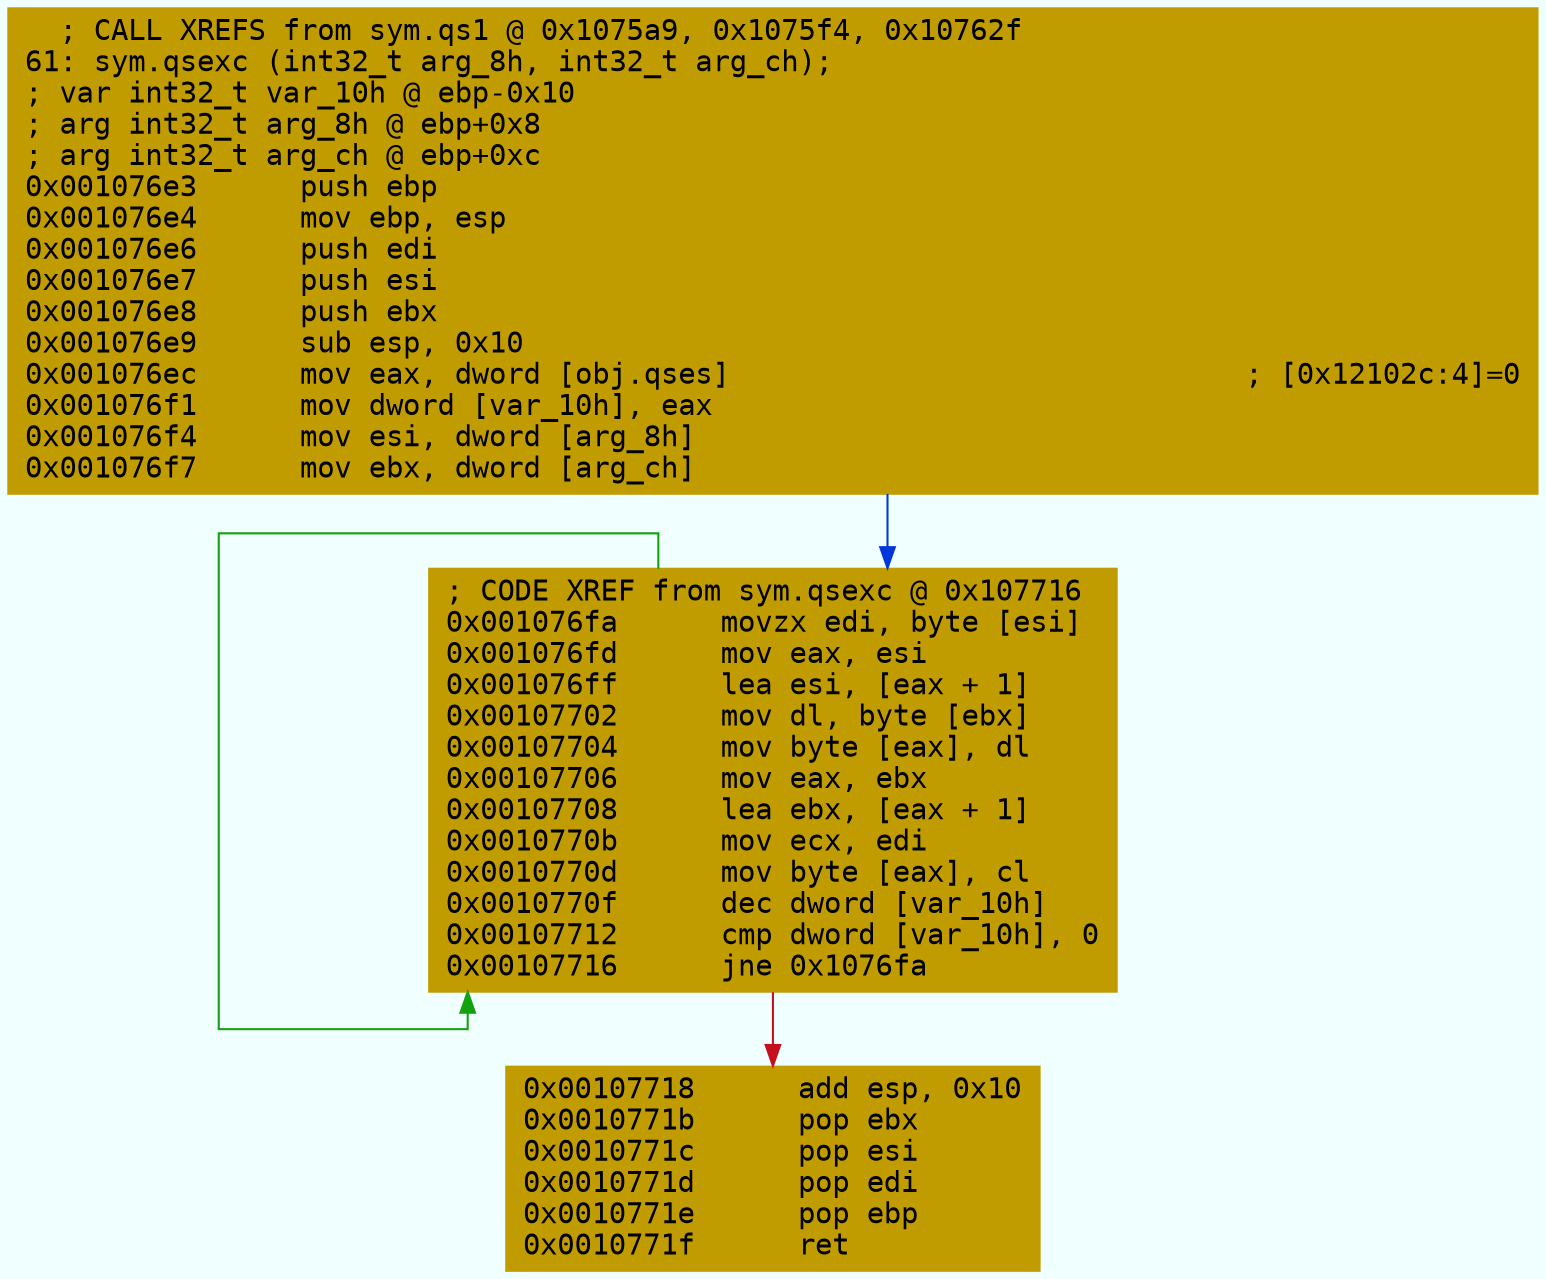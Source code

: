 digraph code {
	graph [bgcolor=azure fontsize=8 fontname="Courier" splines="ortho"];
	node [fillcolor=gray style=filled shape=box];
	edge [arrowhead="normal"];
	"0x001076e3" [URL="sym.qsexc/0x001076e3", fillcolor="#c19c00",color="#c19c00", fontname="Courier",label="  ; CALL XREFS from sym.qs1 @ 0x1075a9, 0x1075f4, 0x10762f\l61: sym.qsexc (int32_t arg_8h, int32_t arg_ch);\l; var int32_t var_10h @ ebp-0x10\l; arg int32_t arg_8h @ ebp+0x8\l; arg int32_t arg_ch @ ebp+0xc\l0x001076e3      push ebp\l0x001076e4      mov ebp, esp\l0x001076e6      push edi\l0x001076e7      push esi\l0x001076e8      push ebx\l0x001076e9      sub esp, 0x10\l0x001076ec      mov eax, dword [obj.qses]                              ; [0x12102c:4]=0\l0x001076f1      mov dword [var_10h], eax\l0x001076f4      mov esi, dword [arg_8h]\l0x001076f7      mov ebx, dword [arg_ch]\l"]
	"0x001076fa" [URL="sym.qsexc/0x001076fa", fillcolor="#c19c00",color="#c19c00", fontname="Courier",label="; CODE XREF from sym.qsexc @ 0x107716\l0x001076fa      movzx edi, byte [esi]\l0x001076fd      mov eax, esi\l0x001076ff      lea esi, [eax + 1]\l0x00107702      mov dl, byte [ebx]\l0x00107704      mov byte [eax], dl\l0x00107706      mov eax, ebx\l0x00107708      lea ebx, [eax + 1]\l0x0010770b      mov ecx, edi\l0x0010770d      mov byte [eax], cl\l0x0010770f      dec dword [var_10h]\l0x00107712      cmp dword [var_10h], 0\l0x00107716      jne 0x1076fa\l"]
	"0x00107718" [URL="sym.qsexc/0x00107718", fillcolor="#c19c00",color="#c19c00", fontname="Courier",label="0x00107718      add esp, 0x10\l0x0010771b      pop ebx\l0x0010771c      pop esi\l0x0010771d      pop edi\l0x0010771e      pop ebp\l0x0010771f      ret\l"]
        "0x001076e3" -> "0x001076fa" [color="#0037da"];
        "0x001076fa" -> "0x001076fa" [color="#13a10e"];
        "0x001076fa" -> "0x00107718" [color="#c50f1f"];
}
